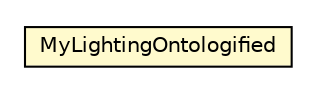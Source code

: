 #!/usr/local/bin/dot
#
# Class diagram 
# Generated by UMLGraph version R5_6-24-gf6e263 (http://www.umlgraph.org/)
#

digraph G {
	edge [fontname="Helvetica",fontsize=10,labelfontname="Helvetica",labelfontsize=10];
	node [fontname="Helvetica",fontsize=10,shape=plaintext];
	nodesep=0.25;
	ranksep=0.5;
	// org.universAAL.samples.lighting.server_regular.MyLightingOntologified
	c5666437 [label=<<table title="org.universAAL.samples.lighting.server_regular.MyLightingOntologified" border="0" cellborder="1" cellspacing="0" cellpadding="2" port="p" bgcolor="lemonChiffon" href="./MyLightingOntologified.html">
		<tr><td><table border="0" cellspacing="0" cellpadding="1">
<tr><td align="center" balign="center"> MyLightingOntologified </td></tr>
		</table></td></tr>
		</table>>, URL="./MyLightingOntologified.html", fontname="Helvetica", fontcolor="black", fontsize=10.0];
}

